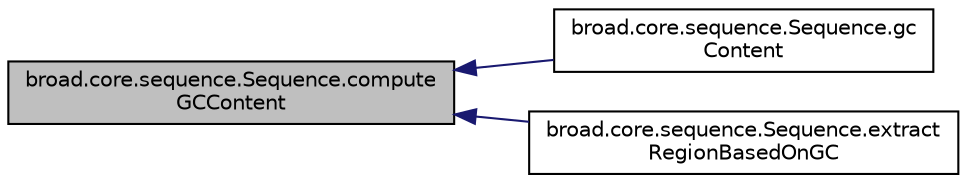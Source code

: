 digraph "broad.core.sequence.Sequence.computeGCContent"
{
  edge [fontname="Helvetica",fontsize="10",labelfontname="Helvetica",labelfontsize="10"];
  node [fontname="Helvetica",fontsize="10",shape=record];
  rankdir="LR";
  Node1 [label="broad.core.sequence.Sequence.compute\lGCContent",height=0.2,width=0.4,color="black", fillcolor="grey75", style="filled" fontcolor="black"];
  Node1 -> Node2 [dir="back",color="midnightblue",fontsize="10",style="solid"];
  Node2 [label="broad.core.sequence.Sequence.gc\lContent",height=0.2,width=0.4,color="black", fillcolor="white", style="filled",URL="$classbroad_1_1core_1_1sequence_1_1_sequence.html#a38dde2f2faa86fc1e71dd44878e8b078"];
  Node1 -> Node3 [dir="back",color="midnightblue",fontsize="10",style="solid"];
  Node3 [label="broad.core.sequence.Sequence.extract\lRegionBasedOnGC",height=0.2,width=0.4,color="black", fillcolor="white", style="filled",URL="$classbroad_1_1core_1_1sequence_1_1_sequence.html#a01a399f517f0d395a6712cca2af9d3ed"];
}
